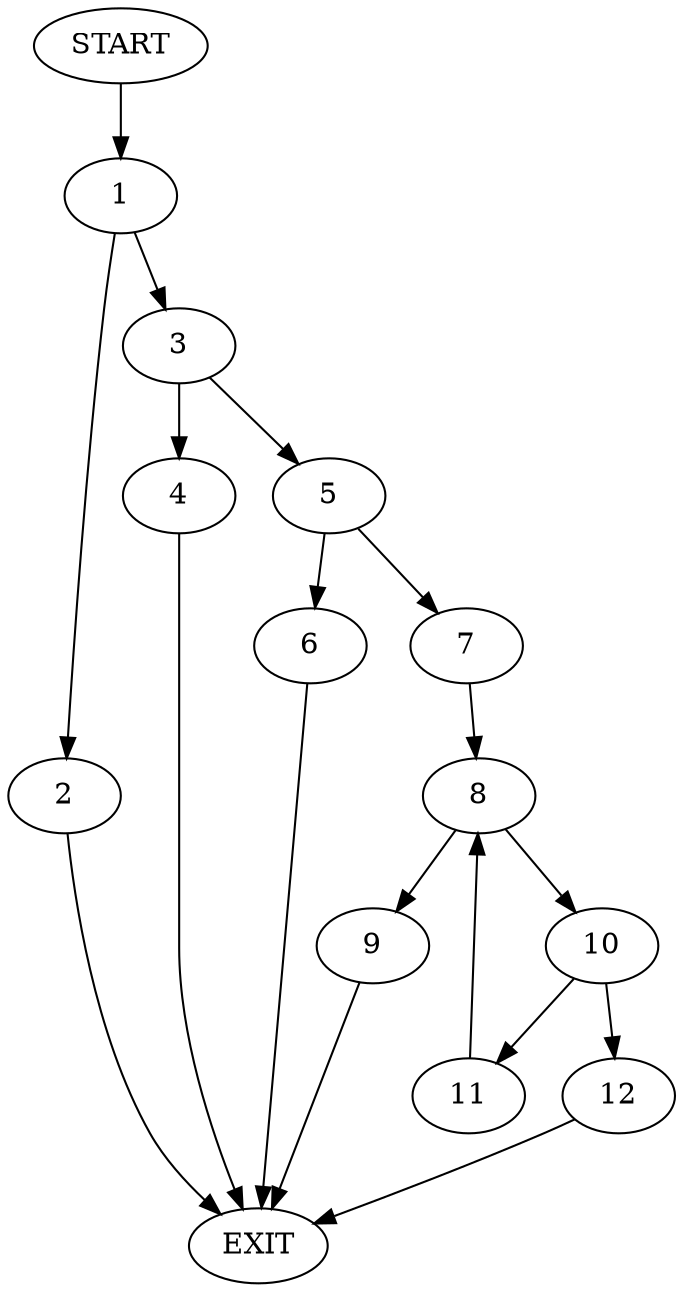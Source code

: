 digraph {
0 [label="START"]
13 [label="EXIT"]
0 -> 1
1 -> 2
1 -> 3
3 -> 4
3 -> 5
2 -> 13
4 -> 13
5 -> 6
5 -> 7
6 -> 13
7 -> 8
8 -> 9
8 -> 10
10 -> 11
10 -> 12
9 -> 13
12 -> 13
11 -> 8
}
